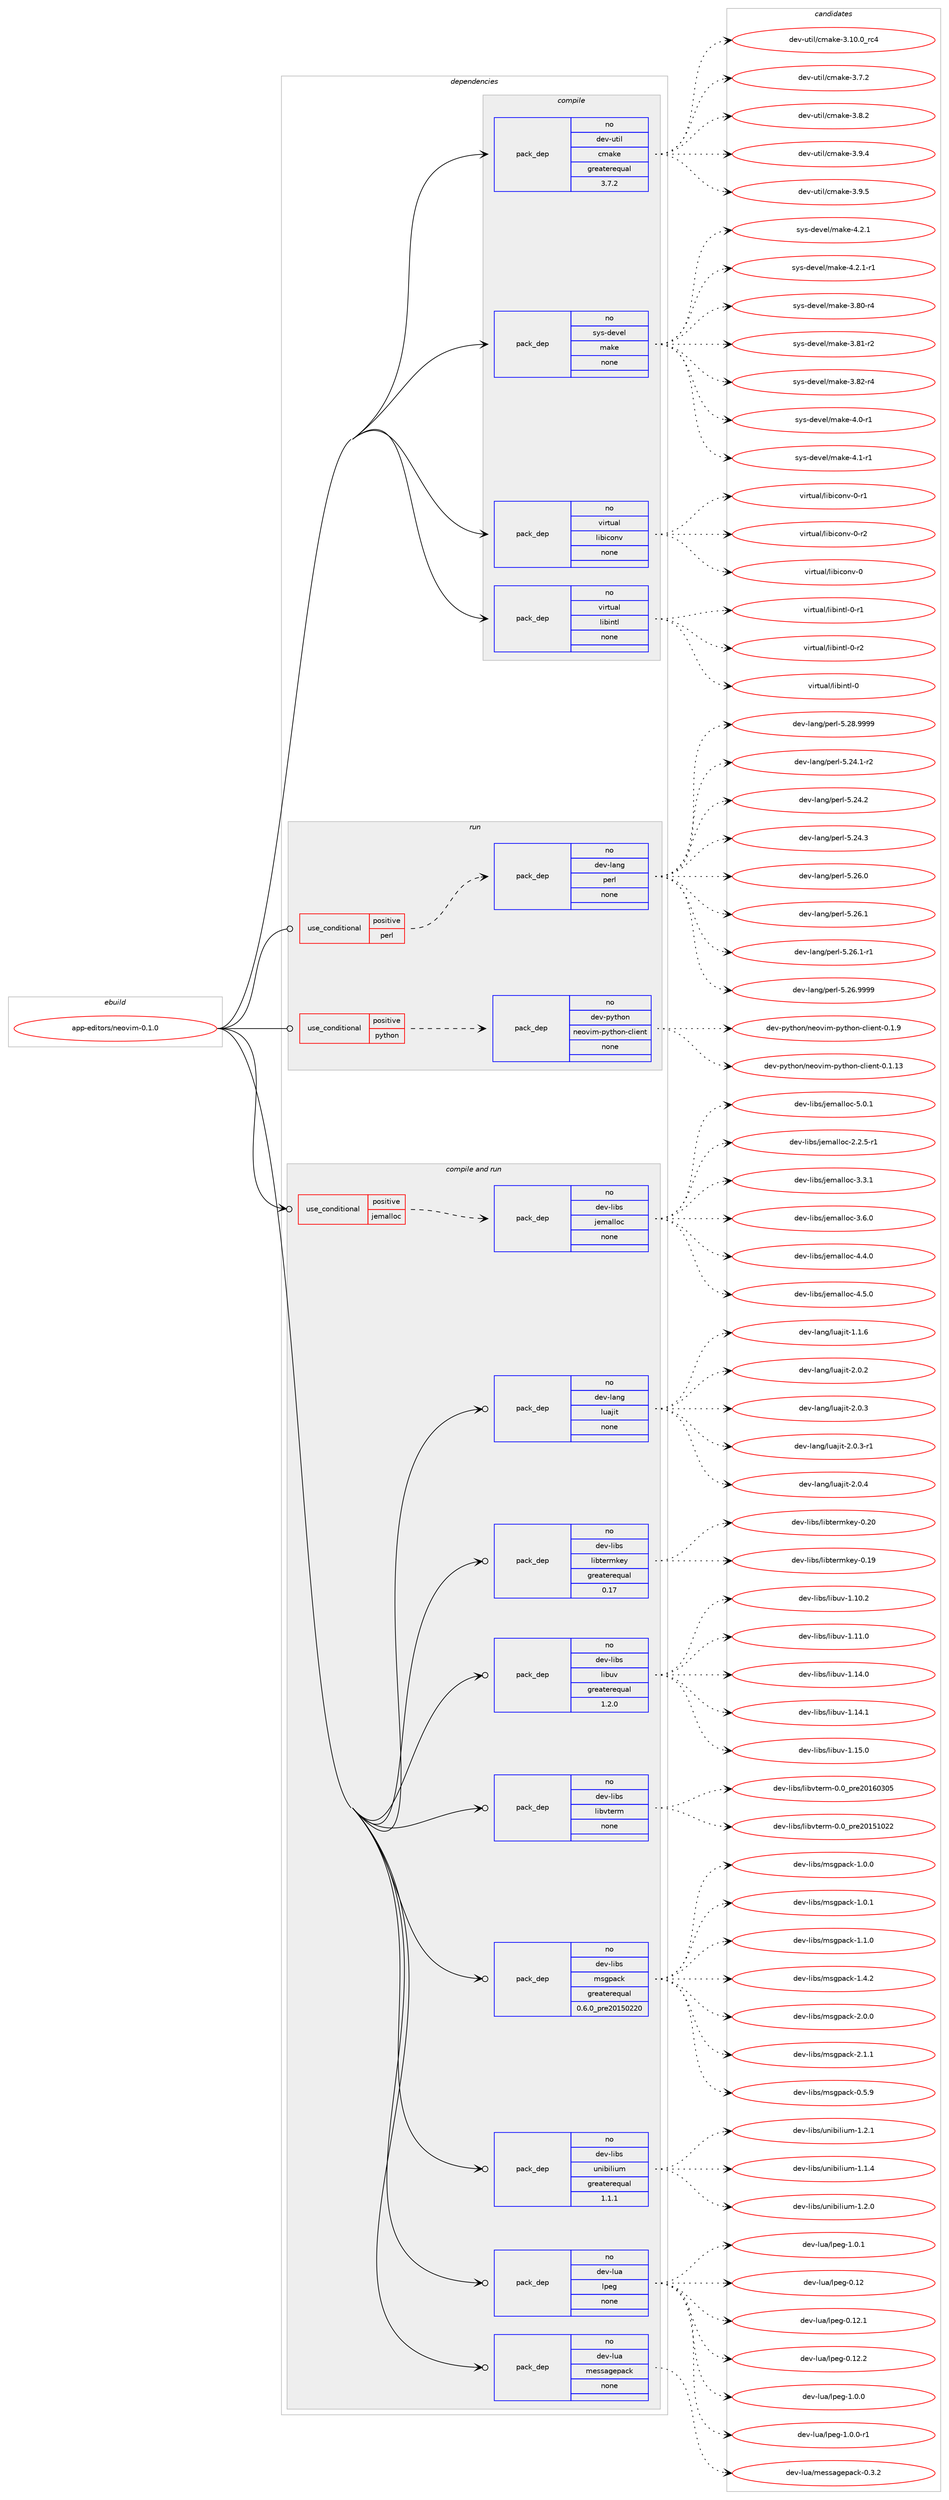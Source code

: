 digraph prolog {

# *************
# Graph options
# *************

newrank=true;
concentrate=true;
compound=true;
graph [rankdir=LR,fontname=Helvetica,fontsize=10,ranksep=1.5];#, ranksep=2.5, nodesep=0.2];
edge  [arrowhead=vee];
node  [fontname=Helvetica,fontsize=10];

# **********
# The ebuild
# **********

subgraph cluster_leftcol {
color=gray;
rank=same;
label=<<i>ebuild</i>>;
id [label="app-editors/neovim-0.1.0", color=red, width=4, href="../app-editors/neovim-0.1.0.svg"];
}

# ****************
# The dependencies
# ****************

subgraph cluster_midcol {
color=gray;
label=<<i>dependencies</i>>;
subgraph cluster_compile {
fillcolor="#eeeeee";
style=filled;
label=<<i>compile</i>>;
subgraph pack13127 {
dependency18030 [label=<<TABLE BORDER="0" CELLBORDER="1" CELLSPACING="0" CELLPADDING="4" WIDTH="220"><TR><TD ROWSPAN="6" CELLPADDING="30">pack_dep</TD></TR><TR><TD WIDTH="110">no</TD></TR><TR><TD>dev-util</TD></TR><TR><TD>cmake</TD></TR><TR><TD>greaterequal</TD></TR><TR><TD>3.7.2</TD></TR></TABLE>>, shape=none, color=blue];
}
id:e -> dependency18030:w [weight=20,style="solid",arrowhead="vee"];
subgraph pack13128 {
dependency18031 [label=<<TABLE BORDER="0" CELLBORDER="1" CELLSPACING="0" CELLPADDING="4" WIDTH="220"><TR><TD ROWSPAN="6" CELLPADDING="30">pack_dep</TD></TR><TR><TD WIDTH="110">no</TD></TR><TR><TD>sys-devel</TD></TR><TR><TD>make</TD></TR><TR><TD>none</TD></TR><TR><TD></TD></TR></TABLE>>, shape=none, color=blue];
}
id:e -> dependency18031:w [weight=20,style="solid",arrowhead="vee"];
subgraph pack13129 {
dependency18032 [label=<<TABLE BORDER="0" CELLBORDER="1" CELLSPACING="0" CELLPADDING="4" WIDTH="220"><TR><TD ROWSPAN="6" CELLPADDING="30">pack_dep</TD></TR><TR><TD WIDTH="110">no</TD></TR><TR><TD>virtual</TD></TR><TR><TD>libiconv</TD></TR><TR><TD>none</TD></TR><TR><TD></TD></TR></TABLE>>, shape=none, color=blue];
}
id:e -> dependency18032:w [weight=20,style="solid",arrowhead="vee"];
subgraph pack13130 {
dependency18033 [label=<<TABLE BORDER="0" CELLBORDER="1" CELLSPACING="0" CELLPADDING="4" WIDTH="220"><TR><TD ROWSPAN="6" CELLPADDING="30">pack_dep</TD></TR><TR><TD WIDTH="110">no</TD></TR><TR><TD>virtual</TD></TR><TR><TD>libintl</TD></TR><TR><TD>none</TD></TR><TR><TD></TD></TR></TABLE>>, shape=none, color=blue];
}
id:e -> dependency18033:w [weight=20,style="solid",arrowhead="vee"];
}
subgraph cluster_compileandrun {
fillcolor="#eeeeee";
style=filled;
label=<<i>compile and run</i>>;
subgraph cond4528 {
dependency18034 [label=<<TABLE BORDER="0" CELLBORDER="1" CELLSPACING="0" CELLPADDING="4"><TR><TD ROWSPAN="3" CELLPADDING="10">use_conditional</TD></TR><TR><TD>positive</TD></TR><TR><TD>jemalloc</TD></TR></TABLE>>, shape=none, color=red];
subgraph pack13131 {
dependency18035 [label=<<TABLE BORDER="0" CELLBORDER="1" CELLSPACING="0" CELLPADDING="4" WIDTH="220"><TR><TD ROWSPAN="6" CELLPADDING="30">pack_dep</TD></TR><TR><TD WIDTH="110">no</TD></TR><TR><TD>dev-libs</TD></TR><TR><TD>jemalloc</TD></TR><TR><TD>none</TD></TR><TR><TD></TD></TR></TABLE>>, shape=none, color=blue];
}
dependency18034:e -> dependency18035:w [weight=20,style="dashed",arrowhead="vee"];
}
id:e -> dependency18034:w [weight=20,style="solid",arrowhead="odotvee"];
subgraph pack13132 {
dependency18036 [label=<<TABLE BORDER="0" CELLBORDER="1" CELLSPACING="0" CELLPADDING="4" WIDTH="220"><TR><TD ROWSPAN="6" CELLPADDING="30">pack_dep</TD></TR><TR><TD WIDTH="110">no</TD></TR><TR><TD>dev-lang</TD></TR><TR><TD>luajit</TD></TR><TR><TD>none</TD></TR><TR><TD></TD></TR></TABLE>>, shape=none, color=blue];
}
id:e -> dependency18036:w [weight=20,style="solid",arrowhead="odotvee"];
subgraph pack13133 {
dependency18037 [label=<<TABLE BORDER="0" CELLBORDER="1" CELLSPACING="0" CELLPADDING="4" WIDTH="220"><TR><TD ROWSPAN="6" CELLPADDING="30">pack_dep</TD></TR><TR><TD WIDTH="110">no</TD></TR><TR><TD>dev-libs</TD></TR><TR><TD>libtermkey</TD></TR><TR><TD>greaterequal</TD></TR><TR><TD>0.17</TD></TR></TABLE>>, shape=none, color=blue];
}
id:e -> dependency18037:w [weight=20,style="solid",arrowhead="odotvee"];
subgraph pack13134 {
dependency18038 [label=<<TABLE BORDER="0" CELLBORDER="1" CELLSPACING="0" CELLPADDING="4" WIDTH="220"><TR><TD ROWSPAN="6" CELLPADDING="30">pack_dep</TD></TR><TR><TD WIDTH="110">no</TD></TR><TR><TD>dev-libs</TD></TR><TR><TD>libuv</TD></TR><TR><TD>greaterequal</TD></TR><TR><TD>1.2.0</TD></TR></TABLE>>, shape=none, color=blue];
}
id:e -> dependency18038:w [weight=20,style="solid",arrowhead="odotvee"];
subgraph pack13135 {
dependency18039 [label=<<TABLE BORDER="0" CELLBORDER="1" CELLSPACING="0" CELLPADDING="4" WIDTH="220"><TR><TD ROWSPAN="6" CELLPADDING="30">pack_dep</TD></TR><TR><TD WIDTH="110">no</TD></TR><TR><TD>dev-libs</TD></TR><TR><TD>libvterm</TD></TR><TR><TD>none</TD></TR><TR><TD></TD></TR></TABLE>>, shape=none, color=blue];
}
id:e -> dependency18039:w [weight=20,style="solid",arrowhead="odotvee"];
subgraph pack13136 {
dependency18040 [label=<<TABLE BORDER="0" CELLBORDER="1" CELLSPACING="0" CELLPADDING="4" WIDTH="220"><TR><TD ROWSPAN="6" CELLPADDING="30">pack_dep</TD></TR><TR><TD WIDTH="110">no</TD></TR><TR><TD>dev-libs</TD></TR><TR><TD>msgpack</TD></TR><TR><TD>greaterequal</TD></TR><TR><TD>0.6.0_pre20150220</TD></TR></TABLE>>, shape=none, color=blue];
}
id:e -> dependency18040:w [weight=20,style="solid",arrowhead="odotvee"];
subgraph pack13137 {
dependency18041 [label=<<TABLE BORDER="0" CELLBORDER="1" CELLSPACING="0" CELLPADDING="4" WIDTH="220"><TR><TD ROWSPAN="6" CELLPADDING="30">pack_dep</TD></TR><TR><TD WIDTH="110">no</TD></TR><TR><TD>dev-libs</TD></TR><TR><TD>unibilium</TD></TR><TR><TD>greaterequal</TD></TR><TR><TD>1.1.1</TD></TR></TABLE>>, shape=none, color=blue];
}
id:e -> dependency18041:w [weight=20,style="solid",arrowhead="odotvee"];
subgraph pack13138 {
dependency18042 [label=<<TABLE BORDER="0" CELLBORDER="1" CELLSPACING="0" CELLPADDING="4" WIDTH="220"><TR><TD ROWSPAN="6" CELLPADDING="30">pack_dep</TD></TR><TR><TD WIDTH="110">no</TD></TR><TR><TD>dev-lua</TD></TR><TR><TD>lpeg</TD></TR><TR><TD>none</TD></TR><TR><TD></TD></TR></TABLE>>, shape=none, color=blue];
}
id:e -> dependency18042:w [weight=20,style="solid",arrowhead="odotvee"];
subgraph pack13139 {
dependency18043 [label=<<TABLE BORDER="0" CELLBORDER="1" CELLSPACING="0" CELLPADDING="4" WIDTH="220"><TR><TD ROWSPAN="6" CELLPADDING="30">pack_dep</TD></TR><TR><TD WIDTH="110">no</TD></TR><TR><TD>dev-lua</TD></TR><TR><TD>messagepack</TD></TR><TR><TD>none</TD></TR><TR><TD></TD></TR></TABLE>>, shape=none, color=blue];
}
id:e -> dependency18043:w [weight=20,style="solid",arrowhead="odotvee"];
}
subgraph cluster_run {
fillcolor="#eeeeee";
style=filled;
label=<<i>run</i>>;
subgraph cond4529 {
dependency18044 [label=<<TABLE BORDER="0" CELLBORDER="1" CELLSPACING="0" CELLPADDING="4"><TR><TD ROWSPAN="3" CELLPADDING="10">use_conditional</TD></TR><TR><TD>positive</TD></TR><TR><TD>perl</TD></TR></TABLE>>, shape=none, color=red];
subgraph pack13140 {
dependency18045 [label=<<TABLE BORDER="0" CELLBORDER="1" CELLSPACING="0" CELLPADDING="4" WIDTH="220"><TR><TD ROWSPAN="6" CELLPADDING="30">pack_dep</TD></TR><TR><TD WIDTH="110">no</TD></TR><TR><TD>dev-lang</TD></TR><TR><TD>perl</TD></TR><TR><TD>none</TD></TR><TR><TD></TD></TR></TABLE>>, shape=none, color=blue];
}
dependency18044:e -> dependency18045:w [weight=20,style="dashed",arrowhead="vee"];
}
id:e -> dependency18044:w [weight=20,style="solid",arrowhead="odot"];
subgraph cond4530 {
dependency18046 [label=<<TABLE BORDER="0" CELLBORDER="1" CELLSPACING="0" CELLPADDING="4"><TR><TD ROWSPAN="3" CELLPADDING="10">use_conditional</TD></TR><TR><TD>positive</TD></TR><TR><TD>python</TD></TR></TABLE>>, shape=none, color=red];
subgraph pack13141 {
dependency18047 [label=<<TABLE BORDER="0" CELLBORDER="1" CELLSPACING="0" CELLPADDING="4" WIDTH="220"><TR><TD ROWSPAN="6" CELLPADDING="30">pack_dep</TD></TR><TR><TD WIDTH="110">no</TD></TR><TR><TD>dev-python</TD></TR><TR><TD>neovim-python-client</TD></TR><TR><TD>none</TD></TR><TR><TD></TD></TR></TABLE>>, shape=none, color=blue];
}
dependency18046:e -> dependency18047:w [weight=20,style="dashed",arrowhead="vee"];
}
id:e -> dependency18046:w [weight=20,style="solid",arrowhead="odot"];
}
}

# **************
# The candidates
# **************

subgraph cluster_choices {
rank=same;
color=gray;
label=<<i>candidates</i>>;

subgraph choice13127 {
color=black;
nodesep=1;
choice1001011184511711610510847991099710710145514649484648951149952 [label="dev-util/cmake-3.10.0_rc4", color=red, width=4,href="../dev-util/cmake-3.10.0_rc4.svg"];
choice10010111845117116105108479910997107101455146554650 [label="dev-util/cmake-3.7.2", color=red, width=4,href="../dev-util/cmake-3.7.2.svg"];
choice10010111845117116105108479910997107101455146564650 [label="dev-util/cmake-3.8.2", color=red, width=4,href="../dev-util/cmake-3.8.2.svg"];
choice10010111845117116105108479910997107101455146574652 [label="dev-util/cmake-3.9.4", color=red, width=4,href="../dev-util/cmake-3.9.4.svg"];
choice10010111845117116105108479910997107101455146574653 [label="dev-util/cmake-3.9.5", color=red, width=4,href="../dev-util/cmake-3.9.5.svg"];
dependency18030:e -> choice1001011184511711610510847991099710710145514649484648951149952:w [style=dotted,weight="100"];
dependency18030:e -> choice10010111845117116105108479910997107101455146554650:w [style=dotted,weight="100"];
dependency18030:e -> choice10010111845117116105108479910997107101455146564650:w [style=dotted,weight="100"];
dependency18030:e -> choice10010111845117116105108479910997107101455146574652:w [style=dotted,weight="100"];
dependency18030:e -> choice10010111845117116105108479910997107101455146574653:w [style=dotted,weight="100"];
}
subgraph choice13128 {
color=black;
nodesep=1;
choice11512111545100101118101108471099710710145514656484511452 [label="sys-devel/make-3.80-r4", color=red, width=4,href="../sys-devel/make-3.80-r4.svg"];
choice11512111545100101118101108471099710710145514656494511450 [label="sys-devel/make-3.81-r2", color=red, width=4,href="../sys-devel/make-3.81-r2.svg"];
choice11512111545100101118101108471099710710145514656504511452 [label="sys-devel/make-3.82-r4", color=red, width=4,href="../sys-devel/make-3.82-r4.svg"];
choice115121115451001011181011084710997107101455246484511449 [label="sys-devel/make-4.0-r1", color=red, width=4,href="../sys-devel/make-4.0-r1.svg"];
choice115121115451001011181011084710997107101455246494511449 [label="sys-devel/make-4.1-r1", color=red, width=4,href="../sys-devel/make-4.1-r1.svg"];
choice115121115451001011181011084710997107101455246504649 [label="sys-devel/make-4.2.1", color=red, width=4,href="../sys-devel/make-4.2.1.svg"];
choice1151211154510010111810110847109971071014552465046494511449 [label="sys-devel/make-4.2.1-r1", color=red, width=4,href="../sys-devel/make-4.2.1-r1.svg"];
dependency18031:e -> choice11512111545100101118101108471099710710145514656484511452:w [style=dotted,weight="100"];
dependency18031:e -> choice11512111545100101118101108471099710710145514656494511450:w [style=dotted,weight="100"];
dependency18031:e -> choice11512111545100101118101108471099710710145514656504511452:w [style=dotted,weight="100"];
dependency18031:e -> choice115121115451001011181011084710997107101455246484511449:w [style=dotted,weight="100"];
dependency18031:e -> choice115121115451001011181011084710997107101455246494511449:w [style=dotted,weight="100"];
dependency18031:e -> choice115121115451001011181011084710997107101455246504649:w [style=dotted,weight="100"];
dependency18031:e -> choice1151211154510010111810110847109971071014552465046494511449:w [style=dotted,weight="100"];
}
subgraph choice13129 {
color=black;
nodesep=1;
choice118105114116117971084710810598105991111101184548 [label="virtual/libiconv-0", color=red, width=4,href="../virtual/libiconv-0.svg"];
choice1181051141161179710847108105981059911111011845484511449 [label="virtual/libiconv-0-r1", color=red, width=4,href="../virtual/libiconv-0-r1.svg"];
choice1181051141161179710847108105981059911111011845484511450 [label="virtual/libiconv-0-r2", color=red, width=4,href="../virtual/libiconv-0-r2.svg"];
dependency18032:e -> choice118105114116117971084710810598105991111101184548:w [style=dotted,weight="100"];
dependency18032:e -> choice1181051141161179710847108105981059911111011845484511449:w [style=dotted,weight="100"];
dependency18032:e -> choice1181051141161179710847108105981059911111011845484511450:w [style=dotted,weight="100"];
}
subgraph choice13130 {
color=black;
nodesep=1;
choice1181051141161179710847108105981051101161084548 [label="virtual/libintl-0", color=red, width=4,href="../virtual/libintl-0.svg"];
choice11810511411611797108471081059810511011610845484511449 [label="virtual/libintl-0-r1", color=red, width=4,href="../virtual/libintl-0-r1.svg"];
choice11810511411611797108471081059810511011610845484511450 [label="virtual/libintl-0-r2", color=red, width=4,href="../virtual/libintl-0-r2.svg"];
dependency18033:e -> choice1181051141161179710847108105981051101161084548:w [style=dotted,weight="100"];
dependency18033:e -> choice11810511411611797108471081059810511011610845484511449:w [style=dotted,weight="100"];
dependency18033:e -> choice11810511411611797108471081059810511011610845484511450:w [style=dotted,weight="100"];
}
subgraph choice13131 {
color=black;
nodesep=1;
choice10010111845108105981154710610110997108108111994550465046534511449 [label="dev-libs/jemalloc-2.2.5-r1", color=red, width=4,href="../dev-libs/jemalloc-2.2.5-r1.svg"];
choice1001011184510810598115471061011099710810811199455146514649 [label="dev-libs/jemalloc-3.3.1", color=red, width=4,href="../dev-libs/jemalloc-3.3.1.svg"];
choice1001011184510810598115471061011099710810811199455146544648 [label="dev-libs/jemalloc-3.6.0", color=red, width=4,href="../dev-libs/jemalloc-3.6.0.svg"];
choice1001011184510810598115471061011099710810811199455246524648 [label="dev-libs/jemalloc-4.4.0", color=red, width=4,href="../dev-libs/jemalloc-4.4.0.svg"];
choice1001011184510810598115471061011099710810811199455246534648 [label="dev-libs/jemalloc-4.5.0", color=red, width=4,href="../dev-libs/jemalloc-4.5.0.svg"];
choice1001011184510810598115471061011099710810811199455346484649 [label="dev-libs/jemalloc-5.0.1", color=red, width=4,href="../dev-libs/jemalloc-5.0.1.svg"];
dependency18035:e -> choice10010111845108105981154710610110997108108111994550465046534511449:w [style=dotted,weight="100"];
dependency18035:e -> choice1001011184510810598115471061011099710810811199455146514649:w [style=dotted,weight="100"];
dependency18035:e -> choice1001011184510810598115471061011099710810811199455146544648:w [style=dotted,weight="100"];
dependency18035:e -> choice1001011184510810598115471061011099710810811199455246524648:w [style=dotted,weight="100"];
dependency18035:e -> choice1001011184510810598115471061011099710810811199455246534648:w [style=dotted,weight="100"];
dependency18035:e -> choice1001011184510810598115471061011099710810811199455346484649:w [style=dotted,weight="100"];
}
subgraph choice13132 {
color=black;
nodesep=1;
choice10010111845108971101034710811797106105116454946494654 [label="dev-lang/luajit-1.1.6", color=red, width=4,href="../dev-lang/luajit-1.1.6.svg"];
choice10010111845108971101034710811797106105116455046484650 [label="dev-lang/luajit-2.0.2", color=red, width=4,href="../dev-lang/luajit-2.0.2.svg"];
choice10010111845108971101034710811797106105116455046484651 [label="dev-lang/luajit-2.0.3", color=red, width=4,href="../dev-lang/luajit-2.0.3.svg"];
choice100101118451089711010347108117971061051164550464846514511449 [label="dev-lang/luajit-2.0.3-r1", color=red, width=4,href="../dev-lang/luajit-2.0.3-r1.svg"];
choice10010111845108971101034710811797106105116455046484652 [label="dev-lang/luajit-2.0.4", color=red, width=4,href="../dev-lang/luajit-2.0.4.svg"];
dependency18036:e -> choice10010111845108971101034710811797106105116454946494654:w [style=dotted,weight="100"];
dependency18036:e -> choice10010111845108971101034710811797106105116455046484650:w [style=dotted,weight="100"];
dependency18036:e -> choice10010111845108971101034710811797106105116455046484651:w [style=dotted,weight="100"];
dependency18036:e -> choice100101118451089711010347108117971061051164550464846514511449:w [style=dotted,weight="100"];
dependency18036:e -> choice10010111845108971101034710811797106105116455046484652:w [style=dotted,weight="100"];
}
subgraph choice13133 {
color=black;
nodesep=1;
choice100101118451081059811547108105981161011141091071011214548464957 [label="dev-libs/libtermkey-0.19", color=red, width=4,href="../dev-libs/libtermkey-0.19.svg"];
choice100101118451081059811547108105981161011141091071011214548465048 [label="dev-libs/libtermkey-0.20", color=red, width=4,href="../dev-libs/libtermkey-0.20.svg"];
dependency18037:e -> choice100101118451081059811547108105981161011141091071011214548464957:w [style=dotted,weight="100"];
dependency18037:e -> choice100101118451081059811547108105981161011141091071011214548465048:w [style=dotted,weight="100"];
}
subgraph choice13134 {
color=black;
nodesep=1;
choice1001011184510810598115471081059811711845494649484650 [label="dev-libs/libuv-1.10.2", color=red, width=4,href="../dev-libs/libuv-1.10.2.svg"];
choice1001011184510810598115471081059811711845494649494648 [label="dev-libs/libuv-1.11.0", color=red, width=4,href="../dev-libs/libuv-1.11.0.svg"];
choice1001011184510810598115471081059811711845494649524648 [label="dev-libs/libuv-1.14.0", color=red, width=4,href="../dev-libs/libuv-1.14.0.svg"];
choice1001011184510810598115471081059811711845494649524649 [label="dev-libs/libuv-1.14.1", color=red, width=4,href="../dev-libs/libuv-1.14.1.svg"];
choice1001011184510810598115471081059811711845494649534648 [label="dev-libs/libuv-1.15.0", color=red, width=4,href="../dev-libs/libuv-1.15.0.svg"];
dependency18038:e -> choice1001011184510810598115471081059811711845494649484650:w [style=dotted,weight="100"];
dependency18038:e -> choice1001011184510810598115471081059811711845494649494648:w [style=dotted,weight="100"];
dependency18038:e -> choice1001011184510810598115471081059811711845494649524648:w [style=dotted,weight="100"];
dependency18038:e -> choice1001011184510810598115471081059811711845494649524649:w [style=dotted,weight="100"];
dependency18038:e -> choice1001011184510810598115471081059811711845494649534648:w [style=dotted,weight="100"];
}
subgraph choice13135 {
color=black;
nodesep=1;
choice1001011184510810598115471081059811811610111410945484648951121141015048495349485050 [label="dev-libs/libvterm-0.0_pre20151022", color=red, width=4,href="../dev-libs/libvterm-0.0_pre20151022.svg"];
choice1001011184510810598115471081059811811610111410945484648951121141015048495448514853 [label="dev-libs/libvterm-0.0_pre20160305", color=red, width=4,href="../dev-libs/libvterm-0.0_pre20160305.svg"];
dependency18039:e -> choice1001011184510810598115471081059811811610111410945484648951121141015048495349485050:w [style=dotted,weight="100"];
dependency18039:e -> choice1001011184510810598115471081059811811610111410945484648951121141015048495448514853:w [style=dotted,weight="100"];
}
subgraph choice13136 {
color=black;
nodesep=1;
choice1001011184510810598115471091151031129799107454846534657 [label="dev-libs/msgpack-0.5.9", color=red, width=4,href="../dev-libs/msgpack-0.5.9.svg"];
choice1001011184510810598115471091151031129799107454946484648 [label="dev-libs/msgpack-1.0.0", color=red, width=4,href="../dev-libs/msgpack-1.0.0.svg"];
choice1001011184510810598115471091151031129799107454946484649 [label="dev-libs/msgpack-1.0.1", color=red, width=4,href="../dev-libs/msgpack-1.0.1.svg"];
choice1001011184510810598115471091151031129799107454946494648 [label="dev-libs/msgpack-1.1.0", color=red, width=4,href="../dev-libs/msgpack-1.1.0.svg"];
choice1001011184510810598115471091151031129799107454946524650 [label="dev-libs/msgpack-1.4.2", color=red, width=4,href="../dev-libs/msgpack-1.4.2.svg"];
choice1001011184510810598115471091151031129799107455046484648 [label="dev-libs/msgpack-2.0.0", color=red, width=4,href="../dev-libs/msgpack-2.0.0.svg"];
choice1001011184510810598115471091151031129799107455046494649 [label="dev-libs/msgpack-2.1.1", color=red, width=4,href="../dev-libs/msgpack-2.1.1.svg"];
dependency18040:e -> choice1001011184510810598115471091151031129799107454846534657:w [style=dotted,weight="100"];
dependency18040:e -> choice1001011184510810598115471091151031129799107454946484648:w [style=dotted,weight="100"];
dependency18040:e -> choice1001011184510810598115471091151031129799107454946484649:w [style=dotted,weight="100"];
dependency18040:e -> choice1001011184510810598115471091151031129799107454946494648:w [style=dotted,weight="100"];
dependency18040:e -> choice1001011184510810598115471091151031129799107454946524650:w [style=dotted,weight="100"];
dependency18040:e -> choice1001011184510810598115471091151031129799107455046484648:w [style=dotted,weight="100"];
dependency18040:e -> choice1001011184510810598115471091151031129799107455046494649:w [style=dotted,weight="100"];
}
subgraph choice13137 {
color=black;
nodesep=1;
choice10010111845108105981154711711010598105108105117109454946494652 [label="dev-libs/unibilium-1.1.4", color=red, width=4,href="../dev-libs/unibilium-1.1.4.svg"];
choice10010111845108105981154711711010598105108105117109454946504648 [label="dev-libs/unibilium-1.2.0", color=red, width=4,href="../dev-libs/unibilium-1.2.0.svg"];
choice10010111845108105981154711711010598105108105117109454946504649 [label="dev-libs/unibilium-1.2.1", color=red, width=4,href="../dev-libs/unibilium-1.2.1.svg"];
dependency18041:e -> choice10010111845108105981154711711010598105108105117109454946494652:w [style=dotted,weight="100"];
dependency18041:e -> choice10010111845108105981154711711010598105108105117109454946504648:w [style=dotted,weight="100"];
dependency18041:e -> choice10010111845108105981154711711010598105108105117109454946504649:w [style=dotted,weight="100"];
}
subgraph choice13138 {
color=black;
nodesep=1;
choice1001011184510811797471081121011034548464950 [label="dev-lua/lpeg-0.12", color=red, width=4,href="../dev-lua/lpeg-0.12.svg"];
choice10010111845108117974710811210110345484649504649 [label="dev-lua/lpeg-0.12.1", color=red, width=4,href="../dev-lua/lpeg-0.12.1.svg"];
choice10010111845108117974710811210110345484649504650 [label="dev-lua/lpeg-0.12.2", color=red, width=4,href="../dev-lua/lpeg-0.12.2.svg"];
choice100101118451081179747108112101103454946484648 [label="dev-lua/lpeg-1.0.0", color=red, width=4,href="../dev-lua/lpeg-1.0.0.svg"];
choice1001011184510811797471081121011034549464846484511449 [label="dev-lua/lpeg-1.0.0-r1", color=red, width=4,href="../dev-lua/lpeg-1.0.0-r1.svg"];
choice100101118451081179747108112101103454946484649 [label="dev-lua/lpeg-1.0.1", color=red, width=4,href="../dev-lua/lpeg-1.0.1.svg"];
dependency18042:e -> choice1001011184510811797471081121011034548464950:w [style=dotted,weight="100"];
dependency18042:e -> choice10010111845108117974710811210110345484649504649:w [style=dotted,weight="100"];
dependency18042:e -> choice10010111845108117974710811210110345484649504650:w [style=dotted,weight="100"];
dependency18042:e -> choice100101118451081179747108112101103454946484648:w [style=dotted,weight="100"];
dependency18042:e -> choice1001011184510811797471081121011034549464846484511449:w [style=dotted,weight="100"];
dependency18042:e -> choice100101118451081179747108112101103454946484649:w [style=dotted,weight="100"];
}
subgraph choice13139 {
color=black;
nodesep=1;
choice100101118451081179747109101115115971031011129799107454846514650 [label="dev-lua/messagepack-0.3.2", color=red, width=4,href="../dev-lua/messagepack-0.3.2.svg"];
dependency18043:e -> choice100101118451081179747109101115115971031011129799107454846514650:w [style=dotted,weight="100"];
}
subgraph choice13140 {
color=black;
nodesep=1;
choice100101118451089711010347112101114108455346505246494511450 [label="dev-lang/perl-5.24.1-r2", color=red, width=4,href="../dev-lang/perl-5.24.1-r2.svg"];
choice10010111845108971101034711210111410845534650524650 [label="dev-lang/perl-5.24.2", color=red, width=4,href="../dev-lang/perl-5.24.2.svg"];
choice10010111845108971101034711210111410845534650524651 [label="dev-lang/perl-5.24.3", color=red, width=4,href="../dev-lang/perl-5.24.3.svg"];
choice10010111845108971101034711210111410845534650544648 [label="dev-lang/perl-5.26.0", color=red, width=4,href="../dev-lang/perl-5.26.0.svg"];
choice10010111845108971101034711210111410845534650544649 [label="dev-lang/perl-5.26.1", color=red, width=4,href="../dev-lang/perl-5.26.1.svg"];
choice100101118451089711010347112101114108455346505446494511449 [label="dev-lang/perl-5.26.1-r1", color=red, width=4,href="../dev-lang/perl-5.26.1-r1.svg"];
choice10010111845108971101034711210111410845534650544657575757 [label="dev-lang/perl-5.26.9999", color=red, width=4,href="../dev-lang/perl-5.26.9999.svg"];
choice10010111845108971101034711210111410845534650564657575757 [label="dev-lang/perl-5.28.9999", color=red, width=4,href="../dev-lang/perl-5.28.9999.svg"];
dependency18045:e -> choice100101118451089711010347112101114108455346505246494511450:w [style=dotted,weight="100"];
dependency18045:e -> choice10010111845108971101034711210111410845534650524650:w [style=dotted,weight="100"];
dependency18045:e -> choice10010111845108971101034711210111410845534650524651:w [style=dotted,weight="100"];
dependency18045:e -> choice10010111845108971101034711210111410845534650544648:w [style=dotted,weight="100"];
dependency18045:e -> choice10010111845108971101034711210111410845534650544649:w [style=dotted,weight="100"];
dependency18045:e -> choice100101118451089711010347112101114108455346505446494511449:w [style=dotted,weight="100"];
dependency18045:e -> choice10010111845108971101034711210111410845534650544657575757:w [style=dotted,weight="100"];
dependency18045:e -> choice10010111845108971101034711210111410845534650564657575757:w [style=dotted,weight="100"];
}
subgraph choice13141 {
color=black;
nodesep=1;
choice100101118451121211161041111104711010111111810510945112121116104111110459910810510111011645484649464951 [label="dev-python/neovim-python-client-0.1.13", color=red, width=4,href="../dev-python/neovim-python-client-0.1.13.svg"];
choice1001011184511212111610411111047110101111118105109451121211161041111104599108105101110116454846494657 [label="dev-python/neovim-python-client-0.1.9", color=red, width=4,href="../dev-python/neovim-python-client-0.1.9.svg"];
dependency18047:e -> choice100101118451121211161041111104711010111111810510945112121116104111110459910810510111011645484649464951:w [style=dotted,weight="100"];
dependency18047:e -> choice1001011184511212111610411111047110101111118105109451121211161041111104599108105101110116454846494657:w [style=dotted,weight="100"];
}
}

}
